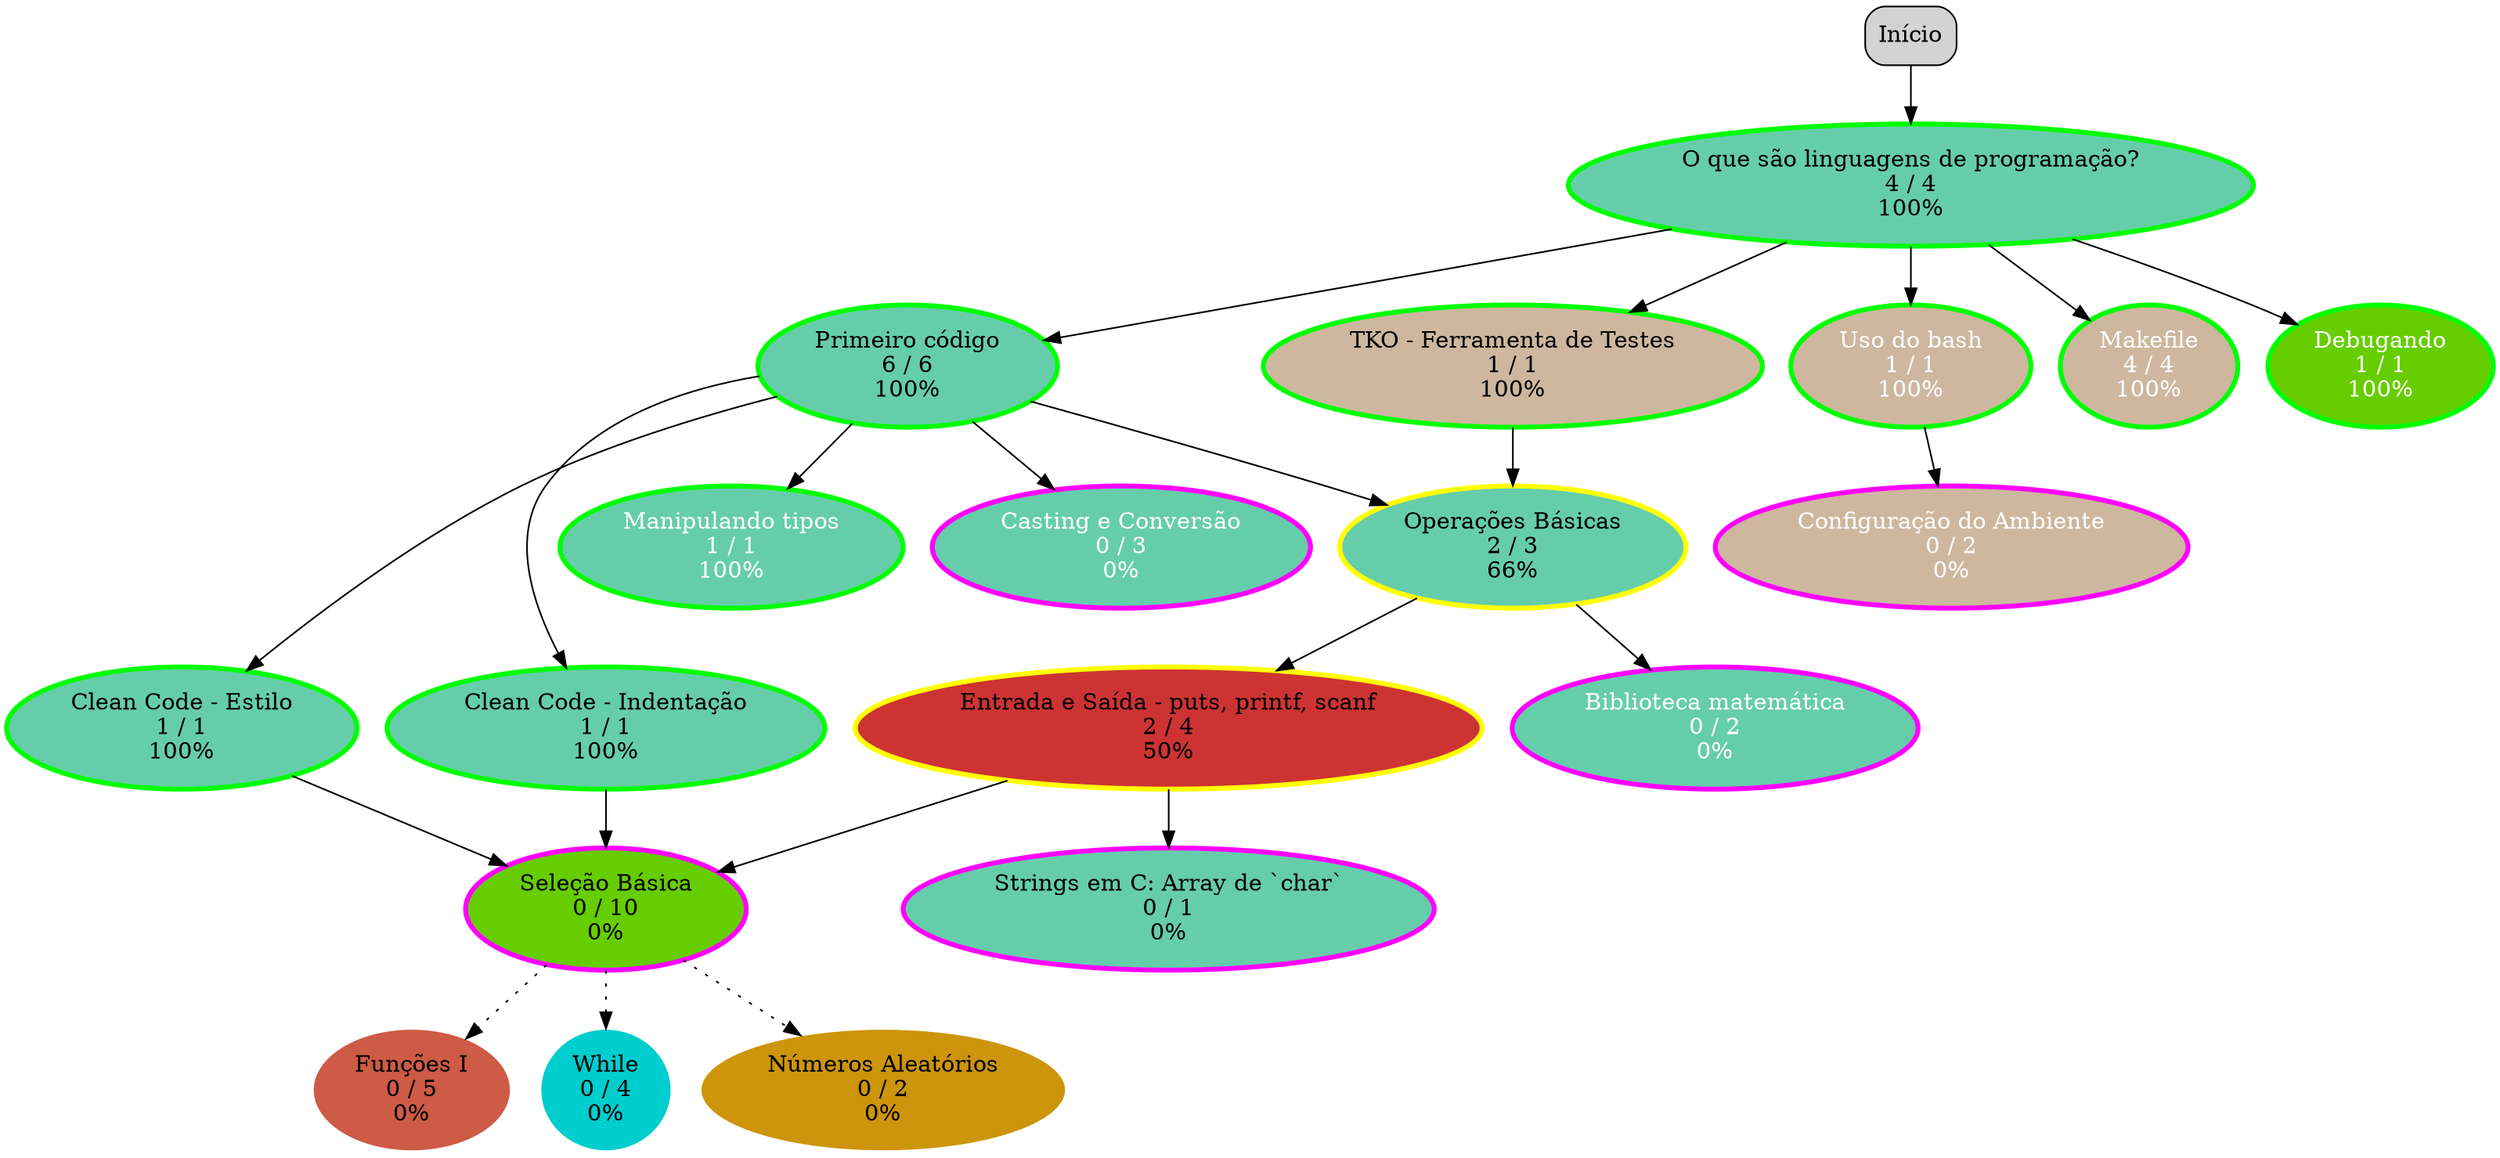 digraph diag {
  node [penwidth=1, style="rounded,filled", shape=box]
  "Início" -> "O que são linguagens de programação?\n4 / 4
100%"
  "O que são linguagens de programação?\n4 / 4
100%" -> "Primeiro código\n6 / 6
100%" 
  "Entrada e Saída - puts, printf, scanf\n2 / 4
50%" -> "Strings em C: Array de `char`\n0 / 1
0%" 
  "Primeiro código\n6 / 6
100%" -> "Clean Code - Estilo\n1 / 1
100%" 
  "Primeiro código\n6 / 6
100%" -> "Clean Code - Indentação\n1 / 1
100%" 
  "Primeiro código\n6 / 6
100%" -> "Manipulando tipos\n1 / 1
100%" 
  "Primeiro código\n6 / 6
100%" -> "Casting e Conversão\n0 / 3
0%" 
  "Primeiro código\n6 / 6
100%" -> "Operações Básicas\n2 / 3
66%" 
  "TKO - Ferramenta de Testes\n1 / 1
100%" -> "Operações Básicas\n2 / 3
66%" 
  "Operações Básicas\n2 / 3
66%" -> "Biblioteca matemática\n0 / 2
0%" 
  "O que são linguagens de programação?\n4 / 4
100%" -> "Uso do bash\n1 / 1
100%" 
  "Uso do bash\n1 / 1
100%" -> "Configuração do Ambiente\n0 / 2
0%" 
  "O que são linguagens de programação?\n4 / 4
100%" -> "Makefile\n4 / 4
100%" 
  "O que são linguagens de programação?\n4 / 4
100%" -> "TKO - Ferramenta de Testes\n1 / 1
100%" 
  "Operações Básicas\n2 / 3
66%" -> "Entrada e Saída - puts, printf, scanf\n2 / 4
50%" 
  "Entrada e Saída - puts, printf, scanf\n2 / 4
50%" -> "Seleção Básica\n0 / 10
0%" 
  "Clean Code - Estilo\n1 / 1
100%" -> "Seleção Básica\n0 / 10
0%" 
  "Clean Code - Indentação\n1 / 1
100%" -> "Seleção Básica\n0 / 10
0%" 
  "O que são linguagens de programação?\n4 / 4
100%" -> "Debugando\n1 / 1
100%" 
  "Seleção Básica\n0 / 10
0%" -> "Funções I\n0 / 5
0%" [style=dotted]
  "Seleção Básica\n0 / 10
0%" -> "While\n0 / 4
0%" [style=dotted]
  "Seleção Básica\n0 / 10
0%" -> "Números Aleatórios\n0 / 2
0%" [style=dotted]
  "O que são linguagens de programação?\n4 / 4
100%" [shape=ellipse, color=green, penwidth=3, fillcolor=aquamarine3, style=filled, fontcolor=black]
  "Primeiro código\n6 / 6
100%" [shape=ellipse, color=green, penwidth=3, fillcolor=aquamarine3, style=filled, fontcolor=black]
  "Strings em C: Array de `char`\n0 / 1
0%" [shape=ellipse, color=magenta, penwidth=3, fillcolor=aquamarine3, style=filled, fontcolor=black]
  "Clean Code - Estilo\n1 / 1
100%" [shape=ellipse, color=green, penwidth=3, fillcolor=aquamarine3, style=filled, fontcolor=black]
  "Clean Code - Indentação\n1 / 1
100%" [shape=ellipse, color=green, penwidth=3, fillcolor=aquamarine3, style=filled, fontcolor=black]
  "Manipulando tipos\n1 / 1
100%" [shape=ellipse, color=green, penwidth=3, fillcolor=aquamarine3, style=filled, fontcolor=white]
  "Casting e Conversão\n0 / 3
0%" [shape=ellipse, color=magenta, penwidth=3, fillcolor=aquamarine3, style=filled, fontcolor=white]
  "Operações Básicas\n2 / 3
66%" [shape=ellipse, color=yellow, penwidth=3, fillcolor=aquamarine3, style=filled, fontcolor=black]
  "Biblioteca matemática\n0 / 2
0%" [shape=ellipse, color=magenta, penwidth=3, fillcolor=aquamarine3, style=filled, fontcolor=white]
  "Uso do bash\n1 / 1
100%" [shape=ellipse, color=green, penwidth=3, fillcolor=bisque3, style=filled, fontcolor=white]
  "Configuração do Ambiente\n0 / 2
0%" [shape=ellipse, color=magenta, penwidth=3, fillcolor=bisque3, style=filled, fontcolor=white]
  "Makefile\n4 / 4
100%" [shape=ellipse, color=green, penwidth=3, fillcolor=bisque3, style=filled, fontcolor=white]
  "TKO - Ferramenta de Testes\n1 / 1
100%" [shape=ellipse, color=green, penwidth=3, fillcolor=bisque3, style=filled, fontcolor=black]
  "Entrada e Saída - puts, printf, scanf\n2 / 4
50%" [shape=ellipse, color=yellow, penwidth=3, fillcolor=brown3, style=filled, fontcolor=black]
  "Seleção Básica\n0 / 10
0%" [shape=ellipse, color=magenta, penwidth=3, fillcolor=chartreuse3, style=filled, fontcolor=black]
  "Debugando\n1 / 1
100%" [shape=ellipse, color=green, penwidth=3, fillcolor=chartreuse3, style=filled, fontcolor=white]
  "Funções I\n0 / 5
0%" [shape=ellipse, color=white, penwidth=1, fillcolor=coral3, style=filled, fontcolor=black]
  "While\n0 / 4
0%" [shape=ellipse, color=white, penwidth=1, fillcolor=cyan3, style=filled, fontcolor=black]
  "Números Aleatórios\n0 / 2
0%" [shape=ellipse, color=white, penwidth=1, fillcolor=darkgoldenrod3, style=filled, fontcolor=black]
}
